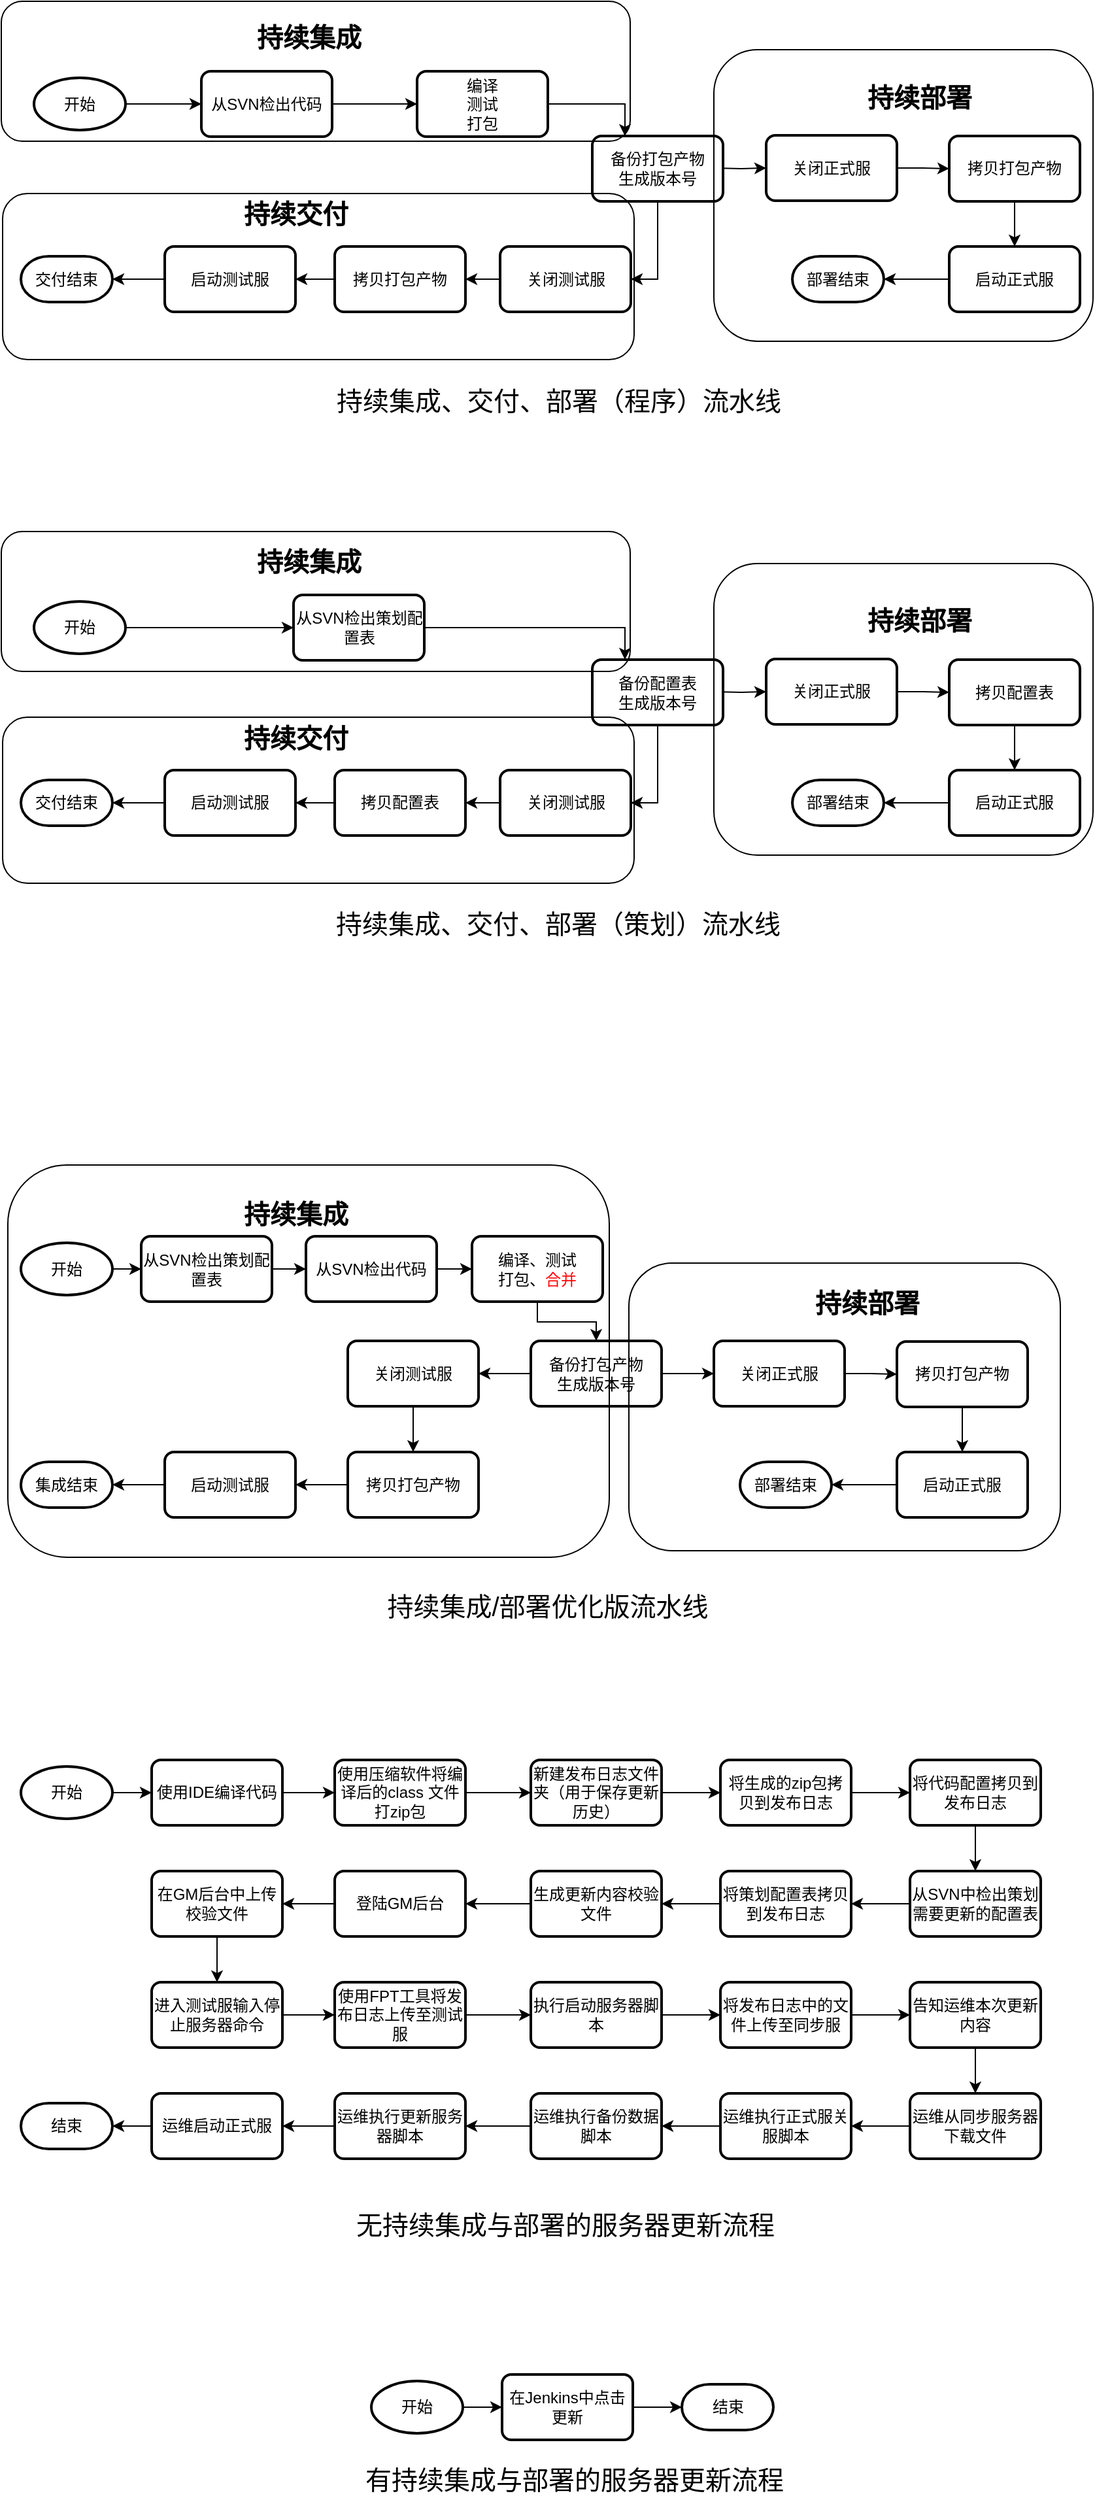 <mxfile version="11.0.8" type="github"><diagram id="DAxNncxdPKb8huAuDV34" name="第 1 页"><mxGraphModel dx="1822" dy="759" grid="1" gridSize="10" guides="1" tooltips="1" connect="1" arrows="1" fold="1" page="0" pageScale="1" pageWidth="827" pageHeight="1169" math="0" shadow="0"><root><mxCell id="0"/><mxCell id="1" parent="0"/><mxCell id="uBX6GO0lkTKA9ws29C6M-3" value="" style="edgeStyle=orthogonalEdgeStyle;rounded=0;orthogonalLoop=1;jettySize=auto;html=1;" parent="1" source="uBX6GO0lkTKA9ws29C6M-1" target="uBX6GO0lkTKA9ws29C6M-2" edge="1"><mxGeometry relative="1" as="geometry"/></mxCell><mxCell id="uBX6GO0lkTKA9ws29C6M-1" value="开始" style="strokeWidth=2;html=1;shape=mxgraph.flowchart.start_1;whiteSpace=wrap;" parent="1" vertex="1"><mxGeometry x="20" y="298.5" width="70" height="40" as="geometry"/></mxCell><mxCell id="uBX6GO0lkTKA9ws29C6M-5" value="" style="edgeStyle=orthogonalEdgeStyle;rounded=0;orthogonalLoop=1;jettySize=auto;html=1;" parent="1" source="uBX6GO0lkTKA9ws29C6M-2" target="uBX6GO0lkTKA9ws29C6M-4" edge="1"><mxGeometry relative="1" as="geometry"/></mxCell><mxCell id="uBX6GO0lkTKA9ws29C6M-2" value="从SVN检出代码" style="rounded=1;whiteSpace=wrap;html=1;absoluteArcSize=1;arcSize=14;strokeWidth=2;" parent="1" vertex="1"><mxGeometry x="148" y="293.5" width="100" height="50" as="geometry"/></mxCell><mxCell id="9Hxr84d4E7dK_ZNgfjIY-139" style="edgeStyle=orthogonalEdgeStyle;rounded=0;orthogonalLoop=1;jettySize=auto;html=1;exitX=1;exitY=0.5;exitDx=0;exitDy=0;entryX=0.25;entryY=0;entryDx=0;entryDy=0;fontSize=20;" edge="1" parent="1" source="uBX6GO0lkTKA9ws29C6M-4" target="uBX6GO0lkTKA9ws29C6M-6"><mxGeometry relative="1" as="geometry"/></mxCell><mxCell id="uBX6GO0lkTKA9ws29C6M-4" value="&lt;div&gt;编译&lt;/div&gt;&lt;div&gt;测试&lt;/div&gt;&lt;div&gt;打包&lt;/div&gt;" style="rounded=1;whiteSpace=wrap;html=1;absoluteArcSize=1;arcSize=14;strokeWidth=2;" parent="1" vertex="1"><mxGeometry x="313" y="293.5" width="100" height="50" as="geometry"/></mxCell><mxCell id="9Hxr84d4E7dK_ZNgfjIY-12" value="" style="edgeStyle=orthogonalEdgeStyle;rounded=0;orthogonalLoop=1;jettySize=auto;html=1;" edge="1" parent="1" target="9Hxr84d4E7dK_ZNgfjIY-1"><mxGeometry relative="1" as="geometry"><mxPoint x="540" y="367.5" as="sourcePoint"/></mxGeometry></mxCell><mxCell id="9Hxr84d4E7dK_ZNgfjIY-136" style="edgeStyle=orthogonalEdgeStyle;rounded=0;orthogonalLoop=1;jettySize=auto;html=1;exitX=0.5;exitY=1;exitDx=0;exitDy=0;entryX=1;entryY=0.5;entryDx=0;entryDy=0;fontSize=20;" edge="1" parent="1" source="uBX6GO0lkTKA9ws29C6M-6" target="uBX6GO0lkTKA9ws29C6M-8"><mxGeometry relative="1" as="geometry"/></mxCell><mxCell id="uBX6GO0lkTKA9ws29C6M-6" value="&lt;div&gt;备份打包产物&lt;/div&gt;&lt;div&gt;生成版本号&lt;br&gt;&lt;/div&gt;" style="rounded=1;whiteSpace=wrap;html=1;absoluteArcSize=1;arcSize=14;strokeWidth=2;" parent="1" vertex="1"><mxGeometry x="447" y="343" width="100" height="50" as="geometry"/></mxCell><mxCell id="uBX6GO0lkTKA9ws29C6M-13" value="" style="edgeStyle=orthogonalEdgeStyle;rounded=0;orthogonalLoop=1;jettySize=auto;html=1;" parent="1" source="uBX6GO0lkTKA9ws29C6M-8" target="uBX6GO0lkTKA9ws29C6M-9" edge="1"><mxGeometry relative="1" as="geometry"/></mxCell><mxCell id="uBX6GO0lkTKA9ws29C6M-8" value="关闭测试服" style="rounded=1;whiteSpace=wrap;html=1;absoluteArcSize=1;arcSize=14;strokeWidth=2;" parent="1" vertex="1"><mxGeometry x="376.5" y="427.5" width="100" height="50" as="geometry"/></mxCell><mxCell id="uBX6GO0lkTKA9ws29C6M-11" value="" style="edgeStyle=orthogonalEdgeStyle;rounded=0;orthogonalLoop=1;jettySize=auto;html=1;" parent="1" source="uBX6GO0lkTKA9ws29C6M-9" target="uBX6GO0lkTKA9ws29C6M-10" edge="1"><mxGeometry relative="1" as="geometry"/></mxCell><mxCell id="uBX6GO0lkTKA9ws29C6M-9" value="拷贝打包产物" style="rounded=1;whiteSpace=wrap;html=1;absoluteArcSize=1;arcSize=14;strokeWidth=2;" parent="1" vertex="1"><mxGeometry x="250" y="427.5" width="100" height="50" as="geometry"/></mxCell><mxCell id="uBX6GO0lkTKA9ws29C6M-15" value="" style="edgeStyle=orthogonalEdgeStyle;rounded=0;orthogonalLoop=1;jettySize=auto;html=1;" parent="1" source="uBX6GO0lkTKA9ws29C6M-10" target="uBX6GO0lkTKA9ws29C6M-14" edge="1"><mxGeometry relative="1" as="geometry"/></mxCell><mxCell id="uBX6GO0lkTKA9ws29C6M-10" value="启动测试服" style="rounded=1;whiteSpace=wrap;html=1;absoluteArcSize=1;arcSize=14;strokeWidth=2;" parent="1" vertex="1"><mxGeometry x="120" y="427.5" width="100" height="50" as="geometry"/></mxCell><mxCell id="uBX6GO0lkTKA9ws29C6M-14" value="交付结束" style="strokeWidth=2;html=1;shape=mxgraph.flowchart.terminator;whiteSpace=wrap;" parent="1" vertex="1"><mxGeometry x="10" y="435" width="70" height="35" as="geometry"/></mxCell><mxCell id="9Hxr84d4E7dK_ZNgfjIY-13" value="" style="edgeStyle=orthogonalEdgeStyle;rounded=0;orthogonalLoop=1;jettySize=auto;html=1;" edge="1" parent="1" source="9Hxr84d4E7dK_ZNgfjIY-1" target="9Hxr84d4E7dK_ZNgfjIY-2"><mxGeometry relative="1" as="geometry"/></mxCell><mxCell id="9Hxr84d4E7dK_ZNgfjIY-1" value="关闭正式服" style="rounded=1;whiteSpace=wrap;html=1;absoluteArcSize=1;arcSize=14;strokeWidth=2;" vertex="1" parent="1"><mxGeometry x="580" y="342.5" width="100" height="50" as="geometry"/></mxCell><mxCell id="9Hxr84d4E7dK_ZNgfjIY-14" value="" style="edgeStyle=orthogonalEdgeStyle;rounded=0;orthogonalLoop=1;jettySize=auto;html=1;" edge="1" parent="1" source="9Hxr84d4E7dK_ZNgfjIY-2" target="9Hxr84d4E7dK_ZNgfjIY-3"><mxGeometry relative="1" as="geometry"/></mxCell><mxCell id="9Hxr84d4E7dK_ZNgfjIY-2" value="拷贝打包产物" style="rounded=1;whiteSpace=wrap;html=1;absoluteArcSize=1;arcSize=14;strokeWidth=2;" vertex="1" parent="1"><mxGeometry x="720" y="343" width="100" height="50" as="geometry"/></mxCell><mxCell id="9Hxr84d4E7dK_ZNgfjIY-15" value="" style="edgeStyle=orthogonalEdgeStyle;rounded=0;orthogonalLoop=1;jettySize=auto;html=1;" edge="1" parent="1" source="9Hxr84d4E7dK_ZNgfjIY-3" target="9Hxr84d4E7dK_ZNgfjIY-5"><mxGeometry relative="1" as="geometry"/></mxCell><mxCell id="9Hxr84d4E7dK_ZNgfjIY-3" value="启动正式服" style="rounded=1;whiteSpace=wrap;html=1;absoluteArcSize=1;arcSize=14;strokeWidth=2;" vertex="1" parent="1"><mxGeometry x="720" y="427.5" width="100" height="50" as="geometry"/></mxCell><mxCell id="9Hxr84d4E7dK_ZNgfjIY-5" value="部署结束" style="strokeWidth=2;html=1;shape=mxgraph.flowchart.terminator;whiteSpace=wrap;" vertex="1" parent="1"><mxGeometry x="600" y="435" width="70" height="35" as="geometry"/></mxCell><mxCell id="9Hxr84d4E7dK_ZNgfjIY-10" value="" style="rounded=1;whiteSpace=wrap;html=1;fillColor=none;" vertex="1" parent="1"><mxGeometry x="-4" y="387" width="483" height="127" as="geometry"/></mxCell><mxCell id="9Hxr84d4E7dK_ZNgfjIY-16" value="" style="rounded=1;whiteSpace=wrap;html=1;fillColor=none;" vertex="1" parent="1"><mxGeometry x="540" y="277" width="290" height="223" as="geometry"/></mxCell><mxCell id="9Hxr84d4E7dK_ZNgfjIY-17" value="持续集成" style="text;html=1;strokeColor=none;fillColor=none;align=center;verticalAlign=middle;whiteSpace=wrap;rounded=0;fontStyle=1;fontSize=20;" vertex="1" parent="1"><mxGeometry x="182.5" y="252" width="95" height="30" as="geometry"/></mxCell><mxCell id="9Hxr84d4E7dK_ZNgfjIY-18" value="持续部署" style="text;html=1;strokeColor=none;fillColor=none;align=center;verticalAlign=middle;whiteSpace=wrap;rounded=0;fontStyle=1;fontSize=20;" vertex="1" parent="1"><mxGeometry x="650" y="297.5" width="95" height="30" as="geometry"/></mxCell><mxCell id="9Hxr84d4E7dK_ZNgfjIY-203" style="edgeStyle=orthogonalEdgeStyle;rounded=0;orthogonalLoop=1;jettySize=auto;html=1;exitX=1;exitY=0.5;exitDx=0;exitDy=0;entryX=0.25;entryY=0;entryDx=0;entryDy=0;fontSize=20;" edge="1" parent="1" source="9Hxr84d4E7dK_ZNgfjIY-22" target="9Hxr84d4E7dK_ZNgfjIY-179"><mxGeometry relative="1" as="geometry"/></mxCell><mxCell id="9Hxr84d4E7dK_ZNgfjIY-22" value="从SVN检出策划配置表" style="rounded=1;whiteSpace=wrap;html=1;absoluteArcSize=1;arcSize=14;strokeWidth=2;" vertex="1" parent="1"><mxGeometry x="218.5" y="694" width="100" height="50" as="geometry"/></mxCell><mxCell id="9Hxr84d4E7dK_ZNgfjIY-49" value="持续集成、交付、部署（程序）流水线" style="text;html=1;strokeColor=none;fillColor=none;align=center;verticalAlign=middle;whiteSpace=wrap;rounded=0;fontStyle=0;fontSize=20;" vertex="1" parent="1"><mxGeometry x="243" y="530" width="357" height="30" as="geometry"/></mxCell><mxCell id="9Hxr84d4E7dK_ZNgfjIY-50" value="持续集成、交付、部署（策划）流水线" style="text;html=1;strokeColor=none;fillColor=none;align=center;verticalAlign=middle;whiteSpace=wrap;rounded=0;fontStyle=0;fontSize=20;" vertex="1" parent="1"><mxGeometry x="242" y="929.5" width="358" height="30" as="geometry"/></mxCell><mxCell id="9Hxr84d4E7dK_ZNgfjIY-83" style="edgeStyle=orthogonalEdgeStyle;rounded=0;orthogonalLoop=1;jettySize=auto;html=1;exitX=1;exitY=0.5;exitDx=0;exitDy=0;exitPerimeter=0;entryX=0;entryY=0.5;entryDx=0;entryDy=0;fontSize=20;" edge="1" parent="1" source="9Hxr84d4E7dK_ZNgfjIY-52" target="9Hxr84d4E7dK_ZNgfjIY-80"><mxGeometry relative="1" as="geometry"/></mxCell><mxCell id="9Hxr84d4E7dK_ZNgfjIY-52" value="开始" style="strokeWidth=2;html=1;shape=mxgraph.flowchart.start_1;whiteSpace=wrap;" vertex="1" parent="1"><mxGeometry x="10" y="1189.5" width="70" height="40" as="geometry"/></mxCell><mxCell id="9Hxr84d4E7dK_ZNgfjIY-53" value="" style="edgeStyle=orthogonalEdgeStyle;rounded=0;orthogonalLoop=1;jettySize=auto;html=1;" edge="1" parent="1" source="9Hxr84d4E7dK_ZNgfjIY-54" target="9Hxr84d4E7dK_ZNgfjIY-56"><mxGeometry relative="1" as="geometry"/></mxCell><mxCell id="9Hxr84d4E7dK_ZNgfjIY-54" value="从SVN检出代码" style="rounded=1;whiteSpace=wrap;html=1;absoluteArcSize=1;arcSize=14;strokeWidth=2;" vertex="1" parent="1"><mxGeometry x="228" y="1184.5" width="100" height="50" as="geometry"/></mxCell><mxCell id="9Hxr84d4E7dK_ZNgfjIY-85" style="edgeStyle=orthogonalEdgeStyle;rounded=0;orthogonalLoop=1;jettySize=auto;html=1;exitX=0.5;exitY=1;exitDx=0;exitDy=0;entryX=0.5;entryY=0;entryDx=0;entryDy=0;fontSize=20;" edge="1" parent="1" source="9Hxr84d4E7dK_ZNgfjIY-56" target="9Hxr84d4E7dK_ZNgfjIY-59"><mxGeometry relative="1" as="geometry"><Array as="points"><mxPoint x="405" y="1250"/><mxPoint x="450" y="1250"/></Array></mxGeometry></mxCell><mxCell id="9Hxr84d4E7dK_ZNgfjIY-56" value="&lt;div&gt;编译、测试&lt;/div&gt;&lt;div&gt;打包、&lt;font color=&quot;#FF0000&quot;&gt;合并&lt;/font&gt;&lt;/div&gt;" style="rounded=1;whiteSpace=wrap;html=1;absoluteArcSize=1;arcSize=14;strokeWidth=2;" vertex="1" parent="1"><mxGeometry x="355" y="1184.5" width="100" height="50" as="geometry"/></mxCell><mxCell id="9Hxr84d4E7dK_ZNgfjIY-57" style="edgeStyle=orthogonalEdgeStyle;rounded=0;orthogonalLoop=1;jettySize=auto;html=1;exitX=0;exitY=0.5;exitDx=0;exitDy=0;entryX=1;entryY=0.5;entryDx=0;entryDy=0;" edge="1" parent="1" source="9Hxr84d4E7dK_ZNgfjIY-59" target="9Hxr84d4E7dK_ZNgfjIY-61"><mxGeometry relative="1" as="geometry"/></mxCell><mxCell id="9Hxr84d4E7dK_ZNgfjIY-58" value="" style="edgeStyle=orthogonalEdgeStyle;rounded=0;orthogonalLoop=1;jettySize=auto;html=1;" edge="1" parent="1" source="9Hxr84d4E7dK_ZNgfjIY-59" target="9Hxr84d4E7dK_ZNgfjIY-68"><mxGeometry relative="1" as="geometry"/></mxCell><mxCell id="9Hxr84d4E7dK_ZNgfjIY-59" value="&lt;div&gt;备份打包产物&lt;/div&gt;&lt;div&gt;生成版本号&lt;br&gt;&lt;/div&gt;" style="rounded=1;whiteSpace=wrap;html=1;absoluteArcSize=1;arcSize=14;strokeWidth=2;" vertex="1" parent="1"><mxGeometry x="400" y="1264.5" width="100" height="50" as="geometry"/></mxCell><mxCell id="9Hxr84d4E7dK_ZNgfjIY-60" value="" style="edgeStyle=orthogonalEdgeStyle;rounded=0;orthogonalLoop=1;jettySize=auto;html=1;" edge="1" parent="1" source="9Hxr84d4E7dK_ZNgfjIY-61" target="9Hxr84d4E7dK_ZNgfjIY-63"><mxGeometry relative="1" as="geometry"/></mxCell><mxCell id="9Hxr84d4E7dK_ZNgfjIY-61" value="关闭测试服" style="rounded=1;whiteSpace=wrap;html=1;absoluteArcSize=1;arcSize=14;strokeWidth=2;" vertex="1" parent="1"><mxGeometry x="260" y="1264.5" width="100" height="50" as="geometry"/></mxCell><mxCell id="9Hxr84d4E7dK_ZNgfjIY-62" value="" style="edgeStyle=orthogonalEdgeStyle;rounded=0;orthogonalLoop=1;jettySize=auto;html=1;" edge="1" parent="1" source="9Hxr84d4E7dK_ZNgfjIY-63" target="9Hxr84d4E7dK_ZNgfjIY-65"><mxGeometry relative="1" as="geometry"/></mxCell><mxCell id="9Hxr84d4E7dK_ZNgfjIY-63" value="拷贝打包产物" style="rounded=1;whiteSpace=wrap;html=1;absoluteArcSize=1;arcSize=14;strokeWidth=2;" vertex="1" parent="1"><mxGeometry x="260" y="1349.5" width="100" height="50" as="geometry"/></mxCell><mxCell id="9Hxr84d4E7dK_ZNgfjIY-64" value="" style="edgeStyle=orthogonalEdgeStyle;rounded=0;orthogonalLoop=1;jettySize=auto;html=1;" edge="1" parent="1" source="9Hxr84d4E7dK_ZNgfjIY-65" target="9Hxr84d4E7dK_ZNgfjIY-66"><mxGeometry relative="1" as="geometry"/></mxCell><mxCell id="9Hxr84d4E7dK_ZNgfjIY-65" value="启动测试服" style="rounded=1;whiteSpace=wrap;html=1;absoluteArcSize=1;arcSize=14;strokeWidth=2;" vertex="1" parent="1"><mxGeometry x="120" y="1349.5" width="100" height="50" as="geometry"/></mxCell><mxCell id="9Hxr84d4E7dK_ZNgfjIY-66" value="集成结束" style="strokeWidth=2;html=1;shape=mxgraph.flowchart.terminator;whiteSpace=wrap;" vertex="1" parent="1"><mxGeometry x="10" y="1357" width="70" height="35" as="geometry"/></mxCell><mxCell id="9Hxr84d4E7dK_ZNgfjIY-67" value="" style="edgeStyle=orthogonalEdgeStyle;rounded=0;orthogonalLoop=1;jettySize=auto;html=1;" edge="1" parent="1" source="9Hxr84d4E7dK_ZNgfjIY-68" target="9Hxr84d4E7dK_ZNgfjIY-70"><mxGeometry relative="1" as="geometry"/></mxCell><mxCell id="9Hxr84d4E7dK_ZNgfjIY-68" value="关闭正式服" style="rounded=1;whiteSpace=wrap;html=1;absoluteArcSize=1;arcSize=14;strokeWidth=2;" vertex="1" parent="1"><mxGeometry x="540" y="1264.5" width="100" height="50" as="geometry"/></mxCell><mxCell id="9Hxr84d4E7dK_ZNgfjIY-69" value="" style="edgeStyle=orthogonalEdgeStyle;rounded=0;orthogonalLoop=1;jettySize=auto;html=1;" edge="1" parent="1" source="9Hxr84d4E7dK_ZNgfjIY-70" target="9Hxr84d4E7dK_ZNgfjIY-72"><mxGeometry relative="1" as="geometry"/></mxCell><mxCell id="9Hxr84d4E7dK_ZNgfjIY-70" value="拷贝打包产物" style="rounded=1;whiteSpace=wrap;html=1;absoluteArcSize=1;arcSize=14;strokeWidth=2;" vertex="1" parent="1"><mxGeometry x="680" y="1265" width="100" height="50" as="geometry"/></mxCell><mxCell id="9Hxr84d4E7dK_ZNgfjIY-71" value="" style="edgeStyle=orthogonalEdgeStyle;rounded=0;orthogonalLoop=1;jettySize=auto;html=1;" edge="1" parent="1" source="9Hxr84d4E7dK_ZNgfjIY-72" target="9Hxr84d4E7dK_ZNgfjIY-73"><mxGeometry relative="1" as="geometry"/></mxCell><mxCell id="9Hxr84d4E7dK_ZNgfjIY-72" value="启动正式服" style="rounded=1;whiteSpace=wrap;html=1;absoluteArcSize=1;arcSize=14;strokeWidth=2;" vertex="1" parent="1"><mxGeometry x="680" y="1349.5" width="100" height="50" as="geometry"/></mxCell><mxCell id="9Hxr84d4E7dK_ZNgfjIY-73" value="部署结束" style="strokeWidth=2;html=1;shape=mxgraph.flowchart.terminator;whiteSpace=wrap;" vertex="1" parent="1"><mxGeometry x="560" y="1357" width="70" height="35" as="geometry"/></mxCell><mxCell id="9Hxr84d4E7dK_ZNgfjIY-74" value="" style="rounded=1;whiteSpace=wrap;html=1;fillColor=none;" vertex="1" parent="1"><mxGeometry y="1130" width="460" height="300" as="geometry"/></mxCell><mxCell id="9Hxr84d4E7dK_ZNgfjIY-75" value="" style="rounded=1;whiteSpace=wrap;html=1;fillColor=none;" vertex="1" parent="1"><mxGeometry x="475" y="1205" width="330" height="220" as="geometry"/></mxCell><mxCell id="9Hxr84d4E7dK_ZNgfjIY-76" value="持续集成" style="text;html=1;strokeColor=none;fillColor=none;align=center;verticalAlign=middle;whiteSpace=wrap;rounded=0;fontStyle=1;fontSize=20;" vertex="1" parent="1"><mxGeometry x="172.5" y="1152" width="95" height="30" as="geometry"/></mxCell><mxCell id="9Hxr84d4E7dK_ZNgfjIY-77" value="持续部署" style="text;html=1;strokeColor=none;fillColor=none;align=center;verticalAlign=middle;whiteSpace=wrap;rounded=0;fontStyle=1;fontSize=20;" vertex="1" parent="1"><mxGeometry x="610" y="1219.5" width="95" height="30" as="geometry"/></mxCell><mxCell id="9Hxr84d4E7dK_ZNgfjIY-78" value="持续集成/部署优化版流水线" style="text;html=1;strokeColor=none;fillColor=none;align=center;verticalAlign=middle;whiteSpace=wrap;rounded=0;fontStyle=0;fontSize=20;" vertex="1" parent="1"><mxGeometry x="243" y="1452" width="340" height="30" as="geometry"/></mxCell><mxCell id="9Hxr84d4E7dK_ZNgfjIY-84" style="edgeStyle=orthogonalEdgeStyle;rounded=0;orthogonalLoop=1;jettySize=auto;html=1;exitX=1;exitY=0.5;exitDx=0;exitDy=0;entryX=0;entryY=0.5;entryDx=0;entryDy=0;fontSize=20;" edge="1" parent="1" source="9Hxr84d4E7dK_ZNgfjIY-80" target="9Hxr84d4E7dK_ZNgfjIY-54"><mxGeometry relative="1" as="geometry"/></mxCell><mxCell id="9Hxr84d4E7dK_ZNgfjIY-80" value="从SVN检出策划配置表" style="rounded=1;whiteSpace=wrap;html=1;absoluteArcSize=1;arcSize=14;strokeWidth=2;" vertex="1" parent="1"><mxGeometry x="102" y="1184.5" width="100" height="50" as="geometry"/></mxCell><mxCell id="9Hxr84d4E7dK_ZNgfjIY-108" value="" style="edgeStyle=orthogonalEdgeStyle;rounded=0;orthogonalLoop=1;jettySize=auto;html=1;fontSize=20;" edge="1" parent="1" source="9Hxr84d4E7dK_ZNgfjIY-86" target="9Hxr84d4E7dK_ZNgfjIY-87"><mxGeometry relative="1" as="geometry"/></mxCell><mxCell id="9Hxr84d4E7dK_ZNgfjIY-86" value="开始" style="strokeWidth=2;html=1;shape=mxgraph.flowchart.start_1;whiteSpace=wrap;" vertex="1" parent="1"><mxGeometry x="10" y="1590" width="70" height="40" as="geometry"/></mxCell><mxCell id="9Hxr84d4E7dK_ZNgfjIY-109" value="" style="edgeStyle=orthogonalEdgeStyle;rounded=0;orthogonalLoop=1;jettySize=auto;html=1;fontSize=20;" edge="1" parent="1" source="9Hxr84d4E7dK_ZNgfjIY-87" target="9Hxr84d4E7dK_ZNgfjIY-88"><mxGeometry relative="1" as="geometry"/></mxCell><mxCell id="9Hxr84d4E7dK_ZNgfjIY-87" value="使用IDE编译代码" style="rounded=1;whiteSpace=wrap;html=1;absoluteArcSize=1;arcSize=14;strokeWidth=2;" vertex="1" parent="1"><mxGeometry x="110" y="1585" width="100" height="50" as="geometry"/></mxCell><mxCell id="9Hxr84d4E7dK_ZNgfjIY-110" value="" style="edgeStyle=orthogonalEdgeStyle;rounded=0;orthogonalLoop=1;jettySize=auto;html=1;fontSize=20;" edge="1" parent="1" source="9Hxr84d4E7dK_ZNgfjIY-88" target="9Hxr84d4E7dK_ZNgfjIY-92"><mxGeometry relative="1" as="geometry"/></mxCell><mxCell id="9Hxr84d4E7dK_ZNgfjIY-88" value="使用压缩软件将编译后的class 文件打zip包" style="rounded=1;whiteSpace=wrap;html=1;absoluteArcSize=1;arcSize=14;strokeWidth=2;" vertex="1" parent="1"><mxGeometry x="250" y="1585" width="100" height="50" as="geometry"/></mxCell><mxCell id="9Hxr84d4E7dK_ZNgfjIY-119" value="" style="edgeStyle=orthogonalEdgeStyle;rounded=0;orthogonalLoop=1;jettySize=auto;html=1;fontSize=20;" edge="1" parent="1" source="9Hxr84d4E7dK_ZNgfjIY-89" target="9Hxr84d4E7dK_ZNgfjIY-90"><mxGeometry relative="1" as="geometry"/></mxCell><mxCell id="9Hxr84d4E7dK_ZNgfjIY-89" value="进入测试服输入停止服务器命令" style="rounded=1;whiteSpace=wrap;html=1;absoluteArcSize=1;arcSize=14;strokeWidth=2;" vertex="1" parent="1"><mxGeometry x="110" y="1755" width="100" height="50" as="geometry"/></mxCell><mxCell id="9Hxr84d4E7dK_ZNgfjIY-120" value="" style="edgeStyle=orthogonalEdgeStyle;rounded=0;orthogonalLoop=1;jettySize=auto;html=1;fontSize=20;" edge="1" parent="1" source="9Hxr84d4E7dK_ZNgfjIY-90" target="9Hxr84d4E7dK_ZNgfjIY-99"><mxGeometry relative="1" as="geometry"/></mxCell><mxCell id="9Hxr84d4E7dK_ZNgfjIY-90" value="使用FPT工具将发布日志上传至测试服" style="rounded=1;whiteSpace=wrap;html=1;absoluteArcSize=1;arcSize=14;strokeWidth=2;" vertex="1" parent="1"><mxGeometry x="250" y="1755" width="100" height="50" as="geometry"/></mxCell><mxCell id="9Hxr84d4E7dK_ZNgfjIY-114" value="" style="edgeStyle=orthogonalEdgeStyle;rounded=0;orthogonalLoop=1;jettySize=auto;html=1;fontSize=20;" edge="1" parent="1" source="9Hxr84d4E7dK_ZNgfjIY-91" target="9Hxr84d4E7dK_ZNgfjIY-93"><mxGeometry relative="1" as="geometry"/></mxCell><mxCell id="9Hxr84d4E7dK_ZNgfjIY-91" value="从SVN中检出策划需要更新的配置表" style="rounded=1;whiteSpace=wrap;html=1;absoluteArcSize=1;arcSize=14;strokeWidth=2;" vertex="1" parent="1"><mxGeometry x="690" y="1670" width="100" height="50" as="geometry"/></mxCell><mxCell id="9Hxr84d4E7dK_ZNgfjIY-111" value="" style="edgeStyle=orthogonalEdgeStyle;rounded=0;orthogonalLoop=1;jettySize=auto;html=1;fontSize=20;" edge="1" parent="1" source="9Hxr84d4E7dK_ZNgfjIY-92" target="9Hxr84d4E7dK_ZNgfjIY-94"><mxGeometry relative="1" as="geometry"/></mxCell><mxCell id="9Hxr84d4E7dK_ZNgfjIY-92" value="新建发布日志文件夹（用于保存更新历史）" style="rounded=1;whiteSpace=wrap;html=1;absoluteArcSize=1;arcSize=14;strokeWidth=2;" vertex="1" parent="1"><mxGeometry x="400" y="1585" width="100" height="50" as="geometry"/></mxCell><mxCell id="9Hxr84d4E7dK_ZNgfjIY-115" value="" style="edgeStyle=orthogonalEdgeStyle;rounded=0;orthogonalLoop=1;jettySize=auto;html=1;fontSize=20;" edge="1" parent="1" source="9Hxr84d4E7dK_ZNgfjIY-93" target="9Hxr84d4E7dK_ZNgfjIY-96"><mxGeometry relative="1" as="geometry"/></mxCell><mxCell id="9Hxr84d4E7dK_ZNgfjIY-93" value="将策划配置表拷贝到发布日志" style="rounded=1;whiteSpace=wrap;html=1;absoluteArcSize=1;arcSize=14;strokeWidth=2;" vertex="1" parent="1"><mxGeometry x="545" y="1670" width="100" height="50" as="geometry"/></mxCell><mxCell id="9Hxr84d4E7dK_ZNgfjIY-112" value="" style="edgeStyle=orthogonalEdgeStyle;rounded=0;orthogonalLoop=1;jettySize=auto;html=1;fontSize=20;" edge="1" parent="1" source="9Hxr84d4E7dK_ZNgfjIY-94" target="9Hxr84d4E7dK_ZNgfjIY-95"><mxGeometry relative="1" as="geometry"/></mxCell><mxCell id="9Hxr84d4E7dK_ZNgfjIY-94" value="将生成的zip包拷贝到发布日志" style="rounded=1;whiteSpace=wrap;html=1;absoluteArcSize=1;arcSize=14;strokeWidth=2;" vertex="1" parent="1"><mxGeometry x="545" y="1585" width="100" height="50" as="geometry"/></mxCell><mxCell id="9Hxr84d4E7dK_ZNgfjIY-113" value="" style="edgeStyle=orthogonalEdgeStyle;rounded=0;orthogonalLoop=1;jettySize=auto;html=1;fontSize=20;" edge="1" parent="1" source="9Hxr84d4E7dK_ZNgfjIY-95" target="9Hxr84d4E7dK_ZNgfjIY-91"><mxGeometry relative="1" as="geometry"/></mxCell><mxCell id="9Hxr84d4E7dK_ZNgfjIY-95" value="将代码配置拷贝到发布日志" style="rounded=1;whiteSpace=wrap;html=1;absoluteArcSize=1;arcSize=14;strokeWidth=2;" vertex="1" parent="1"><mxGeometry x="690" y="1585" width="100" height="50" as="geometry"/></mxCell><mxCell id="9Hxr84d4E7dK_ZNgfjIY-116" value="" style="edgeStyle=orthogonalEdgeStyle;rounded=0;orthogonalLoop=1;jettySize=auto;html=1;fontSize=20;" edge="1" parent="1" source="9Hxr84d4E7dK_ZNgfjIY-96" target="9Hxr84d4E7dK_ZNgfjIY-97"><mxGeometry relative="1" as="geometry"/></mxCell><mxCell id="9Hxr84d4E7dK_ZNgfjIY-96" value="生成更新内容校验文件" style="rounded=1;whiteSpace=wrap;html=1;absoluteArcSize=1;arcSize=14;strokeWidth=2;" vertex="1" parent="1"><mxGeometry x="400" y="1670" width="100" height="50" as="geometry"/></mxCell><mxCell id="9Hxr84d4E7dK_ZNgfjIY-117" value="" style="edgeStyle=orthogonalEdgeStyle;rounded=0;orthogonalLoop=1;jettySize=auto;html=1;fontSize=20;" edge="1" parent="1" source="9Hxr84d4E7dK_ZNgfjIY-97" target="9Hxr84d4E7dK_ZNgfjIY-98"><mxGeometry relative="1" as="geometry"/></mxCell><mxCell id="9Hxr84d4E7dK_ZNgfjIY-97" value="登陆GM后台" style="rounded=1;whiteSpace=wrap;html=1;absoluteArcSize=1;arcSize=14;strokeWidth=2;" vertex="1" parent="1"><mxGeometry x="250" y="1670" width="100" height="50" as="geometry"/></mxCell><mxCell id="9Hxr84d4E7dK_ZNgfjIY-118" value="" style="edgeStyle=orthogonalEdgeStyle;rounded=0;orthogonalLoop=1;jettySize=auto;html=1;fontSize=20;" edge="1" parent="1" source="9Hxr84d4E7dK_ZNgfjIY-98" target="9Hxr84d4E7dK_ZNgfjIY-89"><mxGeometry relative="1" as="geometry"/></mxCell><mxCell id="9Hxr84d4E7dK_ZNgfjIY-98" value="在GM后台中上传校验文件" style="rounded=1;whiteSpace=wrap;html=1;absoluteArcSize=1;arcSize=14;strokeWidth=2;" vertex="1" parent="1"><mxGeometry x="110" y="1670" width="100" height="50" as="geometry"/></mxCell><mxCell id="9Hxr84d4E7dK_ZNgfjIY-121" value="" style="edgeStyle=orthogonalEdgeStyle;rounded=0;orthogonalLoop=1;jettySize=auto;html=1;fontSize=20;" edge="1" parent="1" source="9Hxr84d4E7dK_ZNgfjIY-99" target="9Hxr84d4E7dK_ZNgfjIY-100"><mxGeometry relative="1" as="geometry"/></mxCell><mxCell id="9Hxr84d4E7dK_ZNgfjIY-99" value="执行启动服务器脚本" style="rounded=1;whiteSpace=wrap;html=1;absoluteArcSize=1;arcSize=14;strokeWidth=2;" vertex="1" parent="1"><mxGeometry x="400" y="1755" width="100" height="50" as="geometry"/></mxCell><mxCell id="9Hxr84d4E7dK_ZNgfjIY-122" value="" style="edgeStyle=orthogonalEdgeStyle;rounded=0;orthogonalLoop=1;jettySize=auto;html=1;fontSize=20;" edge="1" parent="1" source="9Hxr84d4E7dK_ZNgfjIY-100" target="9Hxr84d4E7dK_ZNgfjIY-101"><mxGeometry relative="1" as="geometry"/></mxCell><mxCell id="9Hxr84d4E7dK_ZNgfjIY-100" value="将发布日志中的文件上传至同步服" style="rounded=1;whiteSpace=wrap;html=1;absoluteArcSize=1;arcSize=14;strokeWidth=2;" vertex="1" parent="1"><mxGeometry x="545" y="1755" width="100" height="50" as="geometry"/></mxCell><mxCell id="9Hxr84d4E7dK_ZNgfjIY-123" value="" style="edgeStyle=orthogonalEdgeStyle;rounded=0;orthogonalLoop=1;jettySize=auto;html=1;fontSize=20;" edge="1" parent="1" source="9Hxr84d4E7dK_ZNgfjIY-101" target="9Hxr84d4E7dK_ZNgfjIY-102"><mxGeometry relative="1" as="geometry"/></mxCell><mxCell id="9Hxr84d4E7dK_ZNgfjIY-101" value="告知运维本次更新内容" style="rounded=1;whiteSpace=wrap;html=1;absoluteArcSize=1;arcSize=14;strokeWidth=2;" vertex="1" parent="1"><mxGeometry x="690" y="1755" width="100" height="50" as="geometry"/></mxCell><mxCell id="9Hxr84d4E7dK_ZNgfjIY-124" value="" style="edgeStyle=orthogonalEdgeStyle;rounded=0;orthogonalLoop=1;jettySize=auto;html=1;fontSize=20;" edge="1" parent="1" source="9Hxr84d4E7dK_ZNgfjIY-102" target="9Hxr84d4E7dK_ZNgfjIY-103"><mxGeometry relative="1" as="geometry"/></mxCell><mxCell id="9Hxr84d4E7dK_ZNgfjIY-102" value="运维从同步服务器下载文件" style="rounded=1;whiteSpace=wrap;html=1;absoluteArcSize=1;arcSize=14;strokeWidth=2;" vertex="1" parent="1"><mxGeometry x="690" y="1840" width="100" height="50" as="geometry"/></mxCell><mxCell id="9Hxr84d4E7dK_ZNgfjIY-125" value="" style="edgeStyle=orthogonalEdgeStyle;rounded=0;orthogonalLoop=1;jettySize=auto;html=1;fontSize=20;" edge="1" parent="1" source="9Hxr84d4E7dK_ZNgfjIY-103" target="9Hxr84d4E7dK_ZNgfjIY-104"><mxGeometry relative="1" as="geometry"/></mxCell><mxCell id="9Hxr84d4E7dK_ZNgfjIY-103" value="运维执行正式服关服脚本" style="rounded=1;whiteSpace=wrap;html=1;absoluteArcSize=1;arcSize=14;strokeWidth=2;" vertex="1" parent="1"><mxGeometry x="545" y="1840" width="100" height="50" as="geometry"/></mxCell><mxCell id="9Hxr84d4E7dK_ZNgfjIY-126" value="" style="edgeStyle=orthogonalEdgeStyle;rounded=0;orthogonalLoop=1;jettySize=auto;html=1;fontSize=20;" edge="1" parent="1" source="9Hxr84d4E7dK_ZNgfjIY-104" target="9Hxr84d4E7dK_ZNgfjIY-105"><mxGeometry relative="1" as="geometry"/></mxCell><mxCell id="9Hxr84d4E7dK_ZNgfjIY-104" value="运维执行备份数据脚本" style="rounded=1;whiteSpace=wrap;html=1;absoluteArcSize=1;arcSize=14;strokeWidth=2;" vertex="1" parent="1"><mxGeometry x="400" y="1840" width="100" height="50" as="geometry"/></mxCell><mxCell id="9Hxr84d4E7dK_ZNgfjIY-127" value="" style="edgeStyle=orthogonalEdgeStyle;rounded=0;orthogonalLoop=1;jettySize=auto;html=1;fontSize=20;" edge="1" parent="1" source="9Hxr84d4E7dK_ZNgfjIY-105" target="9Hxr84d4E7dK_ZNgfjIY-106"><mxGeometry relative="1" as="geometry"/></mxCell><mxCell id="9Hxr84d4E7dK_ZNgfjIY-105" value="运维执行更新服务器脚本" style="rounded=1;whiteSpace=wrap;html=1;absoluteArcSize=1;arcSize=14;strokeWidth=2;" vertex="1" parent="1"><mxGeometry x="250" y="1840" width="100" height="50" as="geometry"/></mxCell><mxCell id="9Hxr84d4E7dK_ZNgfjIY-128" value="" style="edgeStyle=orthogonalEdgeStyle;rounded=0;orthogonalLoop=1;jettySize=auto;html=1;fontSize=20;" edge="1" parent="1" source="9Hxr84d4E7dK_ZNgfjIY-106" target="9Hxr84d4E7dK_ZNgfjIY-107"><mxGeometry relative="1" as="geometry"/></mxCell><mxCell id="9Hxr84d4E7dK_ZNgfjIY-106" value="运维启动正式服" style="rounded=1;whiteSpace=wrap;html=1;absoluteArcSize=1;arcSize=14;strokeWidth=2;" vertex="1" parent="1"><mxGeometry x="110" y="1840" width="100" height="50" as="geometry"/></mxCell><mxCell id="9Hxr84d4E7dK_ZNgfjIY-107" value="结束" style="strokeWidth=2;html=1;shape=mxgraph.flowchart.terminator;whiteSpace=wrap;" vertex="1" parent="1"><mxGeometry x="10" y="1847.5" width="70" height="35" as="geometry"/></mxCell><mxCell id="9Hxr84d4E7dK_ZNgfjIY-129" value="" style="edgeStyle=orthogonalEdgeStyle;rounded=0;orthogonalLoop=1;jettySize=auto;html=1;fontSize=20;" edge="1" parent="1" source="9Hxr84d4E7dK_ZNgfjIY-130" target="9Hxr84d4E7dK_ZNgfjIY-131"><mxGeometry relative="1" as="geometry"/></mxCell><mxCell id="9Hxr84d4E7dK_ZNgfjIY-130" value="开始" style="strokeWidth=2;html=1;shape=mxgraph.flowchart.start_1;whiteSpace=wrap;" vertex="1" parent="1"><mxGeometry x="278" y="2060" width="70" height="40" as="geometry"/></mxCell><mxCell id="9Hxr84d4E7dK_ZNgfjIY-133" value="" style="edgeStyle=orthogonalEdgeStyle;rounded=0;orthogonalLoop=1;jettySize=auto;html=1;fontSize=20;" edge="1" parent="1" source="9Hxr84d4E7dK_ZNgfjIY-131" target="9Hxr84d4E7dK_ZNgfjIY-132"><mxGeometry relative="1" as="geometry"/></mxCell><mxCell id="9Hxr84d4E7dK_ZNgfjIY-131" value="在Jenkins中点击更新" style="rounded=1;whiteSpace=wrap;html=1;absoluteArcSize=1;arcSize=14;strokeWidth=2;" vertex="1" parent="1"><mxGeometry x="378" y="2055" width="100" height="50" as="geometry"/></mxCell><mxCell id="9Hxr84d4E7dK_ZNgfjIY-132" value="结束" style="strokeWidth=2;html=1;shape=mxgraph.flowchart.terminator;whiteSpace=wrap;" vertex="1" parent="1"><mxGeometry x="515.5" y="2062.5" width="70" height="35" as="geometry"/></mxCell><mxCell id="9Hxr84d4E7dK_ZNgfjIY-134" value="无持续集成与部署的服务器更新流程" style="text;html=1;strokeColor=none;fillColor=none;align=center;verticalAlign=middle;whiteSpace=wrap;rounded=0;fontStyle=0;fontSize=20;" vertex="1" parent="1"><mxGeometry x="243" y="1925" width="367" height="30" as="geometry"/></mxCell><mxCell id="9Hxr84d4E7dK_ZNgfjIY-135" value="有持续集成与部署的服务器更新流程" style="text;html=1;strokeColor=none;fillColor=none;align=center;verticalAlign=middle;whiteSpace=wrap;rounded=0;fontStyle=0;fontSize=20;" vertex="1" parent="1"><mxGeometry x="250" y="2120" width="367" height="30" as="geometry"/></mxCell><mxCell id="9Hxr84d4E7dK_ZNgfjIY-137" value="" style="rounded=1;whiteSpace=wrap;html=1;fillColor=none;" vertex="1" parent="1"><mxGeometry x="-5" y="240" width="481" height="107" as="geometry"/></mxCell><mxCell id="9Hxr84d4E7dK_ZNgfjIY-138" value="持续交付" style="text;html=1;strokeColor=none;fillColor=none;align=center;verticalAlign=middle;whiteSpace=wrap;rounded=0;fontStyle=1;fontSize=20;" vertex="1" parent="1"><mxGeometry x="172.5" y="387" width="95" height="30" as="geometry"/></mxCell><mxCell id="9Hxr84d4E7dK_ZNgfjIY-202" style="edgeStyle=orthogonalEdgeStyle;rounded=0;orthogonalLoop=1;jettySize=auto;html=1;exitX=1;exitY=0.5;exitDx=0;exitDy=0;exitPerimeter=0;fontSize=20;" edge="1" parent="1" source="9Hxr84d4E7dK_ZNgfjIY-172" target="9Hxr84d4E7dK_ZNgfjIY-22"><mxGeometry relative="1" as="geometry"/></mxCell><mxCell id="9Hxr84d4E7dK_ZNgfjIY-172" value="开始" style="strokeWidth=2;html=1;shape=mxgraph.flowchart.start_1;whiteSpace=wrap;" vertex="1" parent="1"><mxGeometry x="20" y="699" width="70" height="40" as="geometry"/></mxCell><mxCell id="9Hxr84d4E7dK_ZNgfjIY-177" value="" style="edgeStyle=orthogonalEdgeStyle;rounded=0;orthogonalLoop=1;jettySize=auto;html=1;" edge="1" parent="1" target="9Hxr84d4E7dK_ZNgfjIY-188"><mxGeometry relative="1" as="geometry"><mxPoint x="540" y="768" as="sourcePoint"/></mxGeometry></mxCell><mxCell id="9Hxr84d4E7dK_ZNgfjIY-178" style="edgeStyle=orthogonalEdgeStyle;rounded=0;orthogonalLoop=1;jettySize=auto;html=1;exitX=0.5;exitY=1;exitDx=0;exitDy=0;entryX=1;entryY=0.5;entryDx=0;entryDy=0;fontSize=20;" edge="1" parent="1" source="9Hxr84d4E7dK_ZNgfjIY-179" target="9Hxr84d4E7dK_ZNgfjIY-181"><mxGeometry relative="1" as="geometry"/></mxCell><mxCell id="9Hxr84d4E7dK_ZNgfjIY-179" value="&lt;div&gt;备份配置表&lt;/div&gt;&lt;div&gt;生成版本号&lt;br&gt;&lt;/div&gt;" style="rounded=1;whiteSpace=wrap;html=1;absoluteArcSize=1;arcSize=14;strokeWidth=2;" vertex="1" parent="1"><mxGeometry x="447" y="743.5" width="100" height="50" as="geometry"/></mxCell><mxCell id="9Hxr84d4E7dK_ZNgfjIY-180" value="" style="edgeStyle=orthogonalEdgeStyle;rounded=0;orthogonalLoop=1;jettySize=auto;html=1;" edge="1" parent="1" source="9Hxr84d4E7dK_ZNgfjIY-181" target="9Hxr84d4E7dK_ZNgfjIY-183"><mxGeometry relative="1" as="geometry"/></mxCell><mxCell id="9Hxr84d4E7dK_ZNgfjIY-181" value="关闭测试服" style="rounded=1;whiteSpace=wrap;html=1;absoluteArcSize=1;arcSize=14;strokeWidth=2;" vertex="1" parent="1"><mxGeometry x="376.5" y="828" width="100" height="50" as="geometry"/></mxCell><mxCell id="9Hxr84d4E7dK_ZNgfjIY-182" value="" style="edgeStyle=orthogonalEdgeStyle;rounded=0;orthogonalLoop=1;jettySize=auto;html=1;" edge="1" parent="1" source="9Hxr84d4E7dK_ZNgfjIY-183" target="9Hxr84d4E7dK_ZNgfjIY-185"><mxGeometry relative="1" as="geometry"/></mxCell><mxCell id="9Hxr84d4E7dK_ZNgfjIY-183" value="拷贝配置表" style="rounded=1;whiteSpace=wrap;html=1;absoluteArcSize=1;arcSize=14;strokeWidth=2;" vertex="1" parent="1"><mxGeometry x="250" y="828" width="100" height="50" as="geometry"/></mxCell><mxCell id="9Hxr84d4E7dK_ZNgfjIY-184" value="" style="edgeStyle=orthogonalEdgeStyle;rounded=0;orthogonalLoop=1;jettySize=auto;html=1;" edge="1" parent="1" source="9Hxr84d4E7dK_ZNgfjIY-185" target="9Hxr84d4E7dK_ZNgfjIY-186"><mxGeometry relative="1" as="geometry"/></mxCell><mxCell id="9Hxr84d4E7dK_ZNgfjIY-185" value="启动测试服" style="rounded=1;whiteSpace=wrap;html=1;absoluteArcSize=1;arcSize=14;strokeWidth=2;" vertex="1" parent="1"><mxGeometry x="120" y="828" width="100" height="50" as="geometry"/></mxCell><mxCell id="9Hxr84d4E7dK_ZNgfjIY-186" value="交付结束" style="strokeWidth=2;html=1;shape=mxgraph.flowchart.terminator;whiteSpace=wrap;" vertex="1" parent="1"><mxGeometry x="10" y="835.5" width="70" height="35" as="geometry"/></mxCell><mxCell id="9Hxr84d4E7dK_ZNgfjIY-187" value="" style="edgeStyle=orthogonalEdgeStyle;rounded=0;orthogonalLoop=1;jettySize=auto;html=1;" edge="1" parent="1" source="9Hxr84d4E7dK_ZNgfjIY-188" target="9Hxr84d4E7dK_ZNgfjIY-190"><mxGeometry relative="1" as="geometry"/></mxCell><mxCell id="9Hxr84d4E7dK_ZNgfjIY-188" value="关闭正式服" style="rounded=1;whiteSpace=wrap;html=1;absoluteArcSize=1;arcSize=14;strokeWidth=2;" vertex="1" parent="1"><mxGeometry x="580" y="743" width="100" height="50" as="geometry"/></mxCell><mxCell id="9Hxr84d4E7dK_ZNgfjIY-189" value="" style="edgeStyle=orthogonalEdgeStyle;rounded=0;orthogonalLoop=1;jettySize=auto;html=1;" edge="1" parent="1" source="9Hxr84d4E7dK_ZNgfjIY-190" target="9Hxr84d4E7dK_ZNgfjIY-192"><mxGeometry relative="1" as="geometry"/></mxCell><mxCell id="9Hxr84d4E7dK_ZNgfjIY-190" value="拷贝配置表" style="rounded=1;whiteSpace=wrap;html=1;absoluteArcSize=1;arcSize=14;strokeWidth=2;" vertex="1" parent="1"><mxGeometry x="720" y="743.5" width="100" height="50" as="geometry"/></mxCell><mxCell id="9Hxr84d4E7dK_ZNgfjIY-191" value="" style="edgeStyle=orthogonalEdgeStyle;rounded=0;orthogonalLoop=1;jettySize=auto;html=1;" edge="1" parent="1" source="9Hxr84d4E7dK_ZNgfjIY-192" target="9Hxr84d4E7dK_ZNgfjIY-193"><mxGeometry relative="1" as="geometry"/></mxCell><mxCell id="9Hxr84d4E7dK_ZNgfjIY-192" value="启动正式服" style="rounded=1;whiteSpace=wrap;html=1;absoluteArcSize=1;arcSize=14;strokeWidth=2;" vertex="1" parent="1"><mxGeometry x="720" y="828" width="100" height="50" as="geometry"/></mxCell><mxCell id="9Hxr84d4E7dK_ZNgfjIY-193" value="部署结束" style="strokeWidth=2;html=1;shape=mxgraph.flowchart.terminator;whiteSpace=wrap;" vertex="1" parent="1"><mxGeometry x="600" y="835.5" width="70" height="35" as="geometry"/></mxCell><mxCell id="9Hxr84d4E7dK_ZNgfjIY-194" value="" style="rounded=1;whiteSpace=wrap;html=1;fillColor=none;" vertex="1" parent="1"><mxGeometry x="-4" y="787.5" width="483" height="127" as="geometry"/></mxCell><mxCell id="9Hxr84d4E7dK_ZNgfjIY-195" value="" style="rounded=1;whiteSpace=wrap;html=1;fillColor=none;" vertex="1" parent="1"><mxGeometry x="540" y="670" width="290" height="223" as="geometry"/></mxCell><mxCell id="9Hxr84d4E7dK_ZNgfjIY-196" value="持续集成" style="text;html=1;strokeColor=none;fillColor=none;align=center;verticalAlign=middle;whiteSpace=wrap;rounded=0;fontStyle=1;fontSize=20;" vertex="1" parent="1"><mxGeometry x="182.5" y="652.5" width="95" height="30" as="geometry"/></mxCell><mxCell id="9Hxr84d4E7dK_ZNgfjIY-197" value="持续部署" style="text;html=1;strokeColor=none;fillColor=none;align=center;verticalAlign=middle;whiteSpace=wrap;rounded=0;fontStyle=1;fontSize=20;" vertex="1" parent="1"><mxGeometry x="650" y="698" width="95" height="30" as="geometry"/></mxCell><mxCell id="9Hxr84d4E7dK_ZNgfjIY-198" value="" style="rounded=1;whiteSpace=wrap;html=1;fillColor=none;" vertex="1" parent="1"><mxGeometry x="-5" y="645.5" width="481" height="107" as="geometry"/></mxCell><mxCell id="9Hxr84d4E7dK_ZNgfjIY-199" value="持续交付" style="text;html=1;strokeColor=none;fillColor=none;align=center;verticalAlign=middle;whiteSpace=wrap;rounded=0;fontStyle=1;fontSize=20;" vertex="1" parent="1"><mxGeometry x="172.5" y="787.5" width="95" height="30" as="geometry"/></mxCell></root></mxGraphModel></diagram></mxfile>